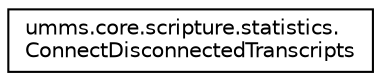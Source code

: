 digraph "Graphical Class Hierarchy"
{
  edge [fontname="Helvetica",fontsize="10",labelfontname="Helvetica",labelfontsize="10"];
  node [fontname="Helvetica",fontsize="10",shape=record];
  rankdir="LR";
  Node1 [label="umms.core.scripture.statistics.\lConnectDisconnectedTranscripts",height=0.2,width=0.4,color="black", fillcolor="white", style="filled",URL="$classumms_1_1core_1_1scripture_1_1statistics_1_1_connect_disconnected_transcripts.html"];
}
